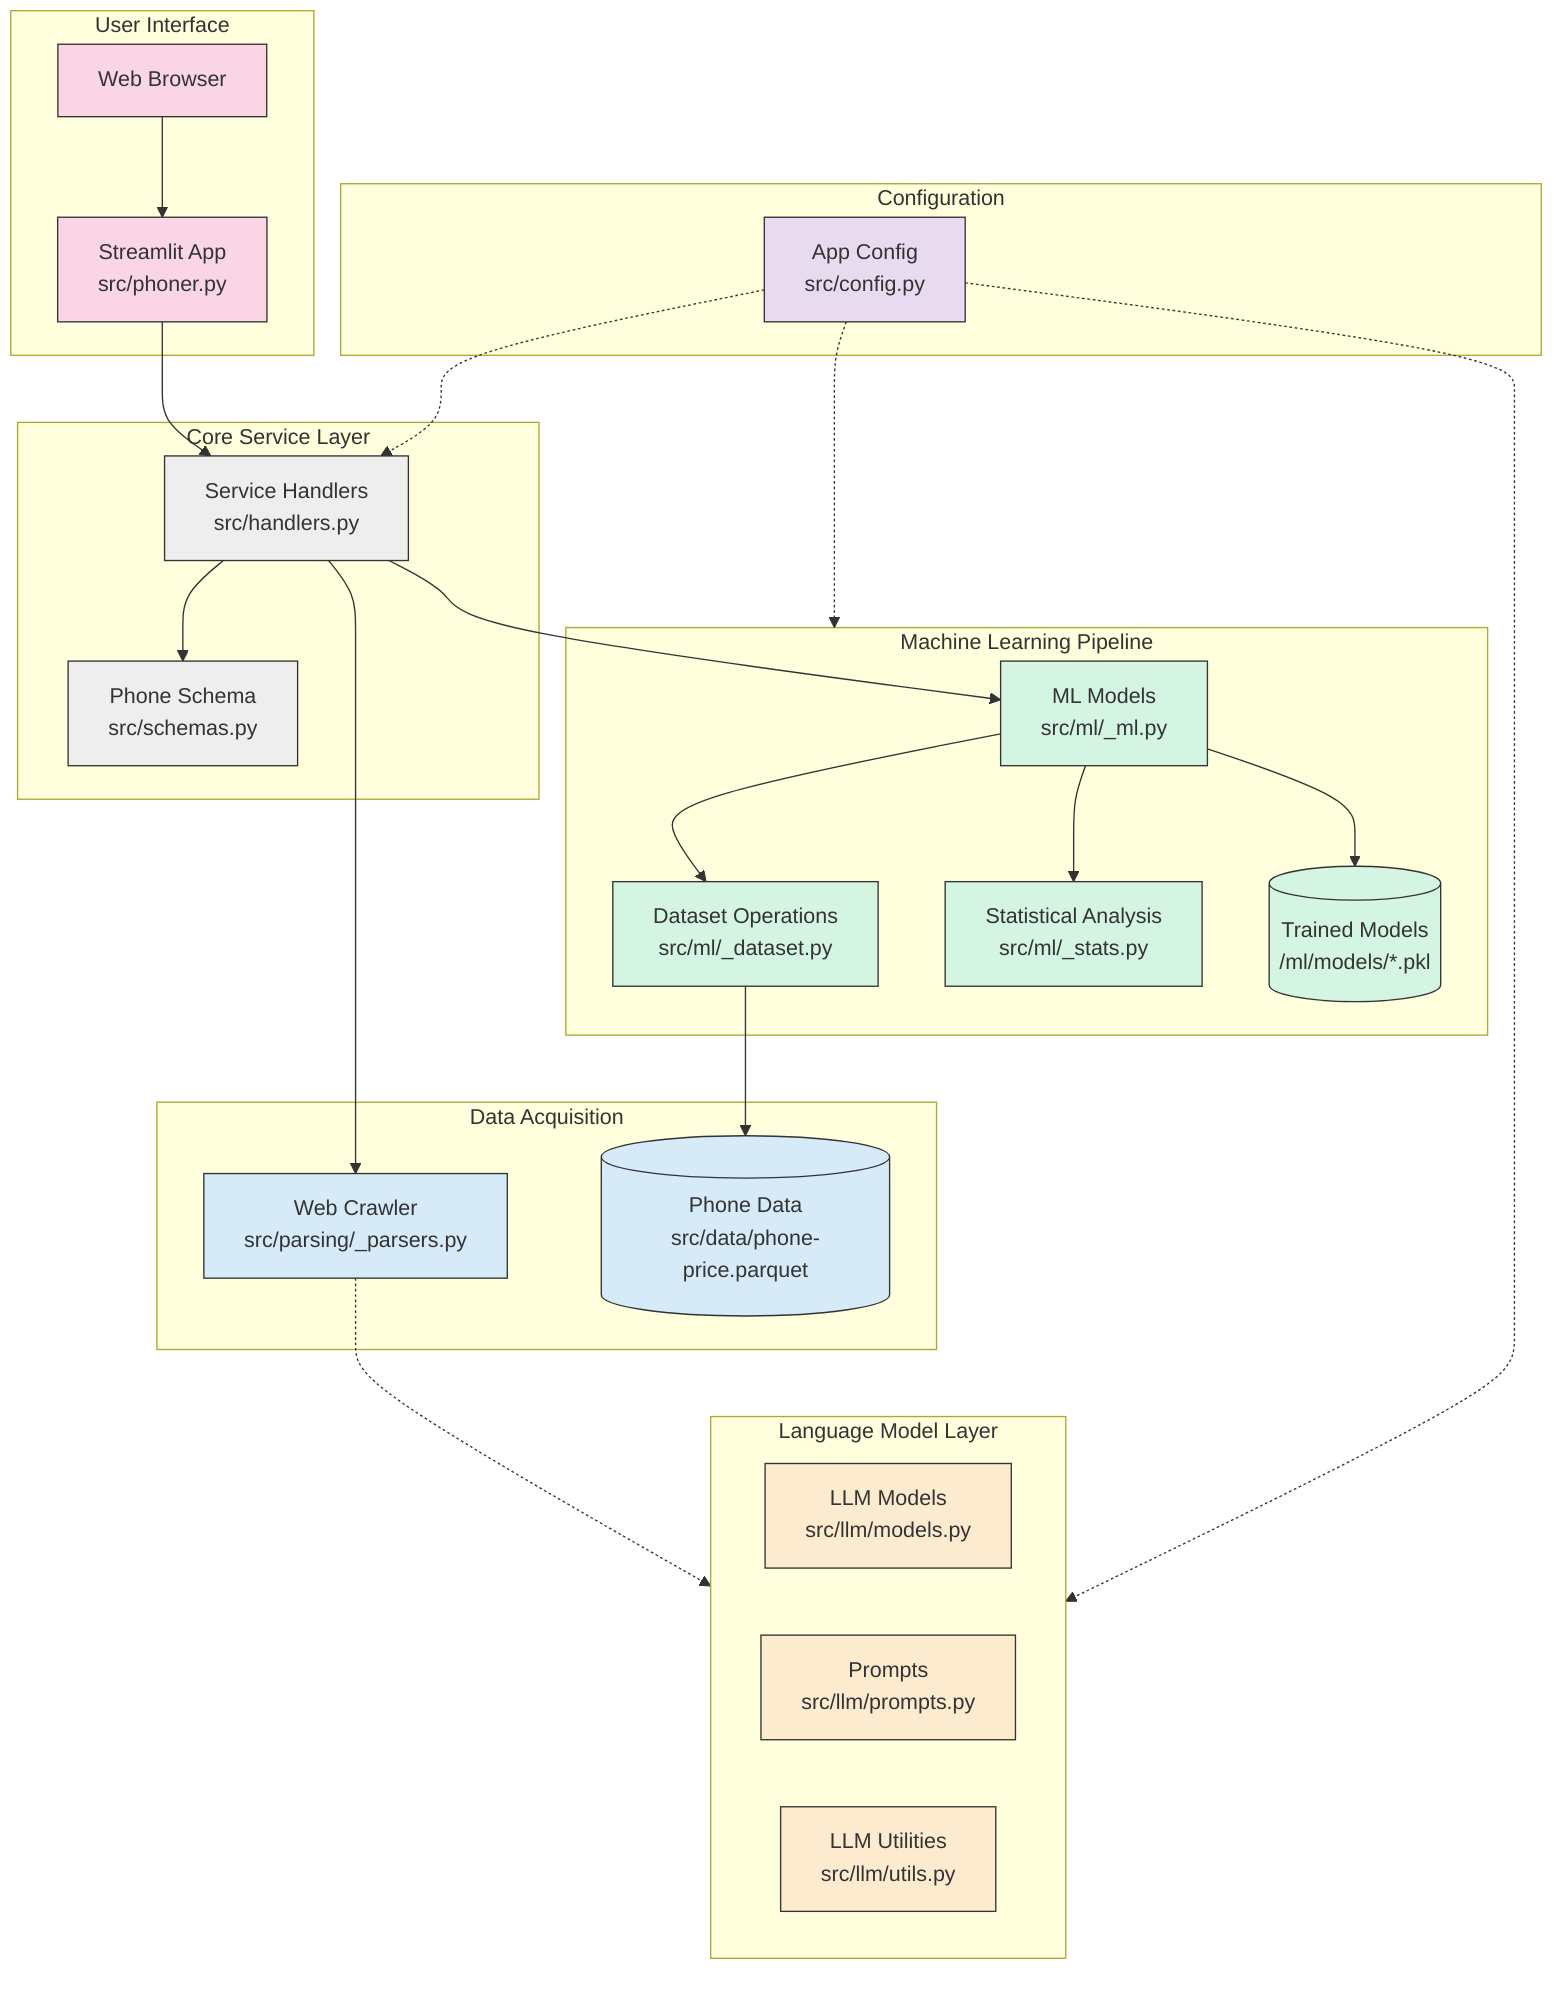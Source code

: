 flowchart TB
    subgraph User["User Interface"]
        A[Web Browser] --> B[Streamlit App\nsrc/phoner.py]
    end

    subgraph Core["Core Service Layer"]
        C[Service Handlers\nsrc/handlers.py] 
        D[Phone Schema\nsrc/schemas.py]
    end

    subgraph ML["Machine Learning Pipeline"]
        E[Dataset Operations\nsrc/ml/_dataset.py]
        F[ML Models\nsrc/ml/_ml.py]
        G[Statistical Analysis\nsrc/ml/_stats.py]
        H[(Trained Models\n/ml/models/*.pkl)]
    end

    subgraph Data["Data Acquisition"]
        I[Web Crawler\nsrc/parsing/_parsers.py]
        J[(Phone Data\nsrc/data/phone-price.parquet)]
    end

    subgraph LLM["Language Model Layer"]
        K[LLM Models\nsrc/llm/models.py]
        L[Prompts\nsrc/llm/prompts.py]
        M[LLM Utilities\nsrc/llm/utils.py]
    end

    subgraph Config["Configuration"]
        N[App Config\nsrc/config.py]
    end

    %% Connections
    B --> C
    C --> D
    C --> I
    C --> F
    F --> E
    F --> G
    F --> H
    E --> J
    I -.-> LLM
    N -.-> C
    N -.-> ML
    N -.-> LLM

    %% Styles
    classDef userInterface fill:#f9d5e5,stroke:#333,stroke-width:1px
    classDef core fill:#eeeeee,stroke:#333,stroke-width:1px
    classDef ml fill:#d5f5e3,stroke:#333,stroke-width:1px
    classDef data fill:#d6eaf8,stroke:#333,stroke-width:1px
    classDef llm fill:#fdebd0,stroke:#333,stroke-width:1px
    classDef config fill:#e8daef,stroke:#333,stroke-width:1px

    class A,B userInterface
    class C,D core
    class E,F,G,H ml
    class I,J data
    class K,L,M llm
    class N config